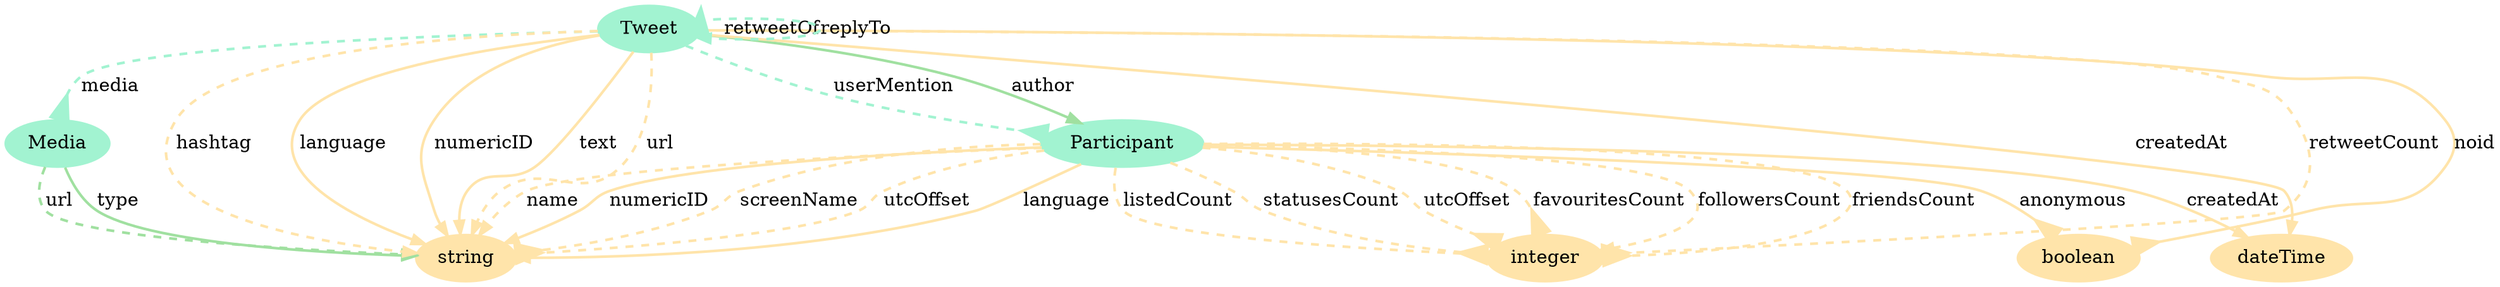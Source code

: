 digraph  {
	node [label="\N"];
	Media	 [color="#A2F3D1",
		style=filled];
	1	 [color="#FFE4AA",
		label=string,
		style=filled];
	Media -> 1 [key="Media-1-1",
	color="#A0E0A0",
	label=type,
	penwidth=2];
Media -> 1 [key="Media-1-2",
color="#A0E0A0",
label=url,
penwidth=2,
style=dashed];
Participant [color="#A2F3D1",
style=filled];
Participant -> 1 [key="Participant-1-7",
color="#FFE4AA",
label=language,
penwidth=2];
Participant -> 1 [key="Participant-1-9",
color="#FFE4AA",
label=name,
penwidth=2,
style=dashed];
Participant -> 1 [key="Participant-1-10",
color="#FFE4AA",
label=numericID,
penwidth=2];
Participant -> 1 [key="Participant-1-11",
arrowhead=inv,
arrowsize=2.0,
color="#FFE4AA",
label=screenName,
penwidth=2,
style=dashed];
Participant -> 1 [key="Participant-1-14",
arrowhead=inv,
arrowsize=2.0,
color="#FFE4AA",
label=utcOffset,
penwidth=2,
style=dashed];
2 [color="#FFE4AA",
label=dateTime,
style=filled];
Participant -> 2 [key="Participant-2-3",
color="#FFE4AA",
label=createdAt,
penwidth=2];
3 [color="#FFE4AA",
label=integer,
style=filled];
Participant -> 3 [key="Participant-3-4",
arrowhead=inv,
arrowsize=2.0,
color="#FFE4AA",
label=favouritesCount,
penwidth=2,
style=dashed];
Participant -> 3 [key="Participant-3-5",
color="#FFE4AA",
label=followersCount,
penwidth=2,
style=dashed];
Participant -> 3 [key="Participant-3-6",
arrowhead=inv,
arrowsize=2.0,
color="#FFE4AA",
label=friendsCount,
penwidth=2,
style=dashed];
Participant -> 3 [key="Participant-3-8",
arrowhead=inv,
arrowsize=2.0,
color="#FFE4AA",
label=listedCount,
penwidth=2,
style=dashed];
Participant -> 3 [key="Participant-3-12",
arrowhead=inv,
arrowsize=2.0,
color="#FFE4AA",
label=statusesCount,
penwidth=2,
style=dashed];
Participant -> 3 [key="Participant-3-13",
arrowhead=inv,
arrowsize=2.0,
color="#FFE4AA",
label=utcOffset,
penwidth=2,
style=dashed];
4 [color="#FFE4AA",
label=boolean,
style=filled];
Participant -> 4 [key="Participant-4-15",
arrowhead=inv,
arrowsize=2.0,
color="#FFE4AA",
label=anonymous,
penwidth=2];
Tweet [color="#A2F3D1",
style=filled];
Tweet -> Media [key="Tweet-Media-24",
arrowhead=inv,
arrowsize=2.0,
color="#A2F3D1",
label=media,
penwidth=2,
style=dashed];
Tweet -> 1 [key="Tweet-1-16",
color="#FFE4AA",
label=hashtag,
penwidth=2,
style=dashed];
Tweet -> 1 [key="Tweet-1-18",
color="#FFE4AA",
label=language,
penwidth=2];
Tweet -> 1 [key="Tweet-1-19",
color="#FFE4AA",
label=numericID,
penwidth=2];
Tweet -> 1 [key="Tweet-1-21",
color="#FFE4AA",
label=text,
penwidth=2];
Tweet -> 1 [key="Tweet-1-22",
color="#FFE4AA",
label=url,
penwidth=2,
style=dashed];
Tweet -> Participant [key="Tweet-Participant-25",
arrowhead=inv,
arrowsize=2.0,
color="#A2F3D1",
label=userMention,
penwidth=2,
style=dashed];
Tweet -> Participant [key="Tweet-Participant-26",
color="#A0E0A0",
label=author,
penwidth=2];
Tweet -> 2 [key="Tweet-2-17",
color="#FFE4AA",
label=createdAt,
penwidth=2];
Tweet -> 3 [key="Tweet-3-20",
arrowhead=inv,
arrowsize=2.0,
color="#FFE4AA",
label=retweetCount,
penwidth=2,
style=dashed];
Tweet -> 4 [key="Tweet-4-23",
arrowhead=inv,
arrowsize=2.0,
color="#FFE4AA",
label=noid,
penwidth=2];
Tweet -> Tweet [key="Tweet-Tweet-27",
arrowhead=inv,
arrowsize=2.0,
color="#A2F3D1",
label=retweetOf,
penwidth=2];
Tweet -> Tweet [key="Tweet-Tweet-28",
color="#A2F3D1",
label=replyTo,
penwidth=2,
style=dashed];
}
